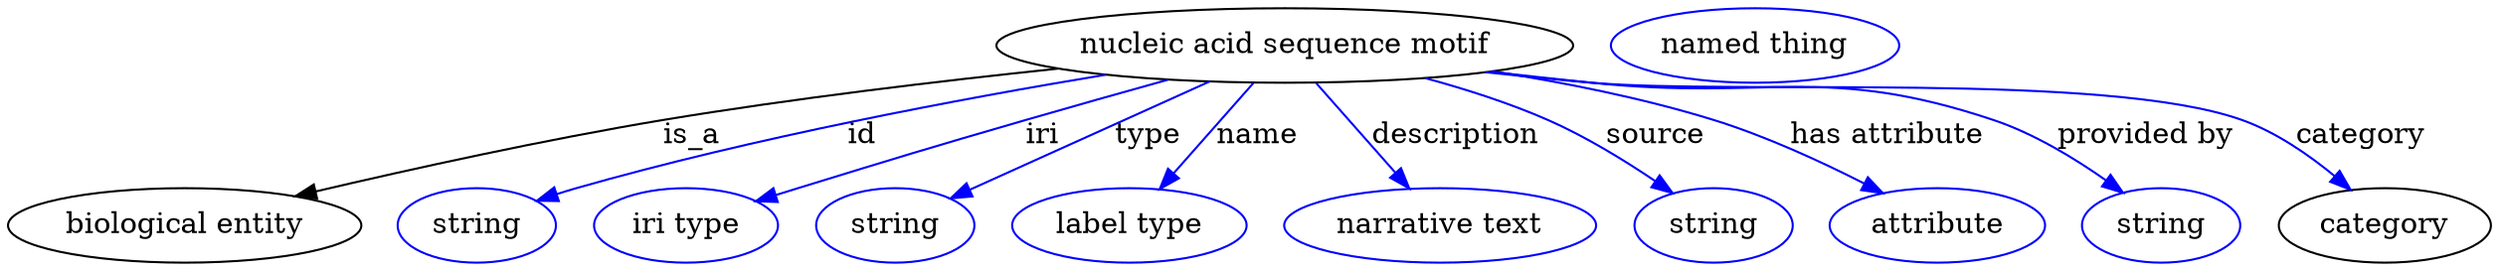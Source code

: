 digraph {
	graph [bb="0,0,984.19,123"];
	node [label="\N"];
	"nucleic acid sequence motif"	[height=0.5,
		label="nucleic acid sequence motif",
		pos="509.24,105",
		width=3.0511];
	"biological entity"	[height=0.5,
		pos="68.244,18",
		width=1.8957];
	"nucleic acid sequence motif" -> "biological entity"	[label=is_a,
		lp="272.24,61.5",
		pos="e,111.99,31.848 421.61,94.091 373.96,88.086 314.12,79.545 261.24,69 213.72,59.523 160.46,45.459 121.95,34.659"];
	id	[color=blue,
		height=0.5,
		label=string,
		pos="185.24,18",
		width=0.84854];
	"nucleic acid sequence motif" -> id	[color=blue,
		label=id,
		lp="338.74,61.5",
		pos="e,208.71,29.639 439.04,91.062 380.91,79.434 296.59,60.437 225.24,36 222.87,35.187 220.44,34.298 218,33.368",
		style=solid];
	iri	[color=blue,
		height=0.5,
		label="iri type",
		pos="270.24,18",
		width=1.011];
	"nucleic acid sequence motif" -> iri	[color=blue,
		label=iri,
		lp="412.74,61.5",
		pos="e,298.31,29.668 463.29,88.606 445.45,82.572 424.87,75.539 406.24,69 365.65,54.745 355.59,50.936 315.24,36 312.85,35.112 310.38,34.193 \
307.89,33.264",
		style=solid];
	type	[color=blue,
		height=0.5,
		label=string,
		pos="355.24,18",
		width=0.84854];
	"nucleic acid sequence motif" -> type	[color=blue,
		label=type,
		lp="454.24,61.5",
		pos="e,376.9,30.953 479.55,87.611 452.66,72.766 413.19,50.982 385.97,35.961",
		style=solid];
	name	[color=blue,
		height=0.5,
		label="label type",
		pos="449.24,18",
		width=1.2638];
	"nucleic acid sequence motif" -> name	[color=blue,
		label=name,
		lp="498.74,61.5",
		pos="e,460.96,35.597 497.1,86.799 488.45,74.543 476.68,57.873 466.98,44.13",
		style=solid];
	description	[color=blue,
		height=0.5,
		label="narrative text",
		pos="570.24,18",
		width=1.6068];
	"nucleic acid sequence motif" -> description	[color=blue,
		label=description,
		lp="574.74,61.5",
		pos="e,558.13,35.885 521.59,86.799 530.33,74.622 542.19,58.089 552.02,44.398",
		style=solid];
	source	[color=blue,
		height=0.5,
		label=string,
		pos="676.24,18",
		width=0.84854];
	"nucleic acid sequence motif" -> source	[color=blue,
		label=source,
		lp="651.24,61.5",
		pos="e,659.86,33.474 561.39,89.097 577.19,83.703 594.3,76.948 609.24,69 624.34,60.969 639.73,49.741 651.95,39.958",
		style=solid];
	"has attribute"	[color=blue,
		height=0.5,
		label=attribute,
		pos="765.24,18",
		width=1.1193];
	"nucleic acid sequence motif" -> "has attribute"	[color=blue,
		label="has attribute",
		lp="738.74,61.5",
		pos="e,743.41,33.208 586.89,92.175 614.63,86.717 645.8,79.144 673.24,69 694.73,61.057 717.36,48.816 734.8,38.435",
		style=solid];
	"provided by"	[color=blue,
		height=0.5,
		label=string,
		pos="854.24,18",
		width=0.84854];
	"nucleic acid sequence motif" -> "provided by"	[color=blue,
		label="provided by",
		lp="839.24,61.5",
		pos="e,837.18,33.182 588.27,92.476 601.6,90.598 615.31,88.71 628.24,87 693.93,78.314 713.9,91.443 776.24,69 795.35,62.123 814.58,49.872 \
829.16,39.218",
		style=solid];
	category	[height=0.5,
		pos="943.24,18",
		width=1.1374];
	"nucleic acid sequence motif" -> category	[color=blue,
		label=category,
		lp="925.74,61.5",
		pos="e,927.5,34.903 586.6,92.155 600.45,90.261 614.76,88.451 628.24,87 683.18,81.089 824.47,88.299 876.24,69 892.27,63.028 907.73,51.963 \
919.76,41.758",
		style=solid];
	"named thing_category"	[color=blue,
		height=0.5,
		label="named thing",
		pos="692.24,105",
		width=1.5346];
}

